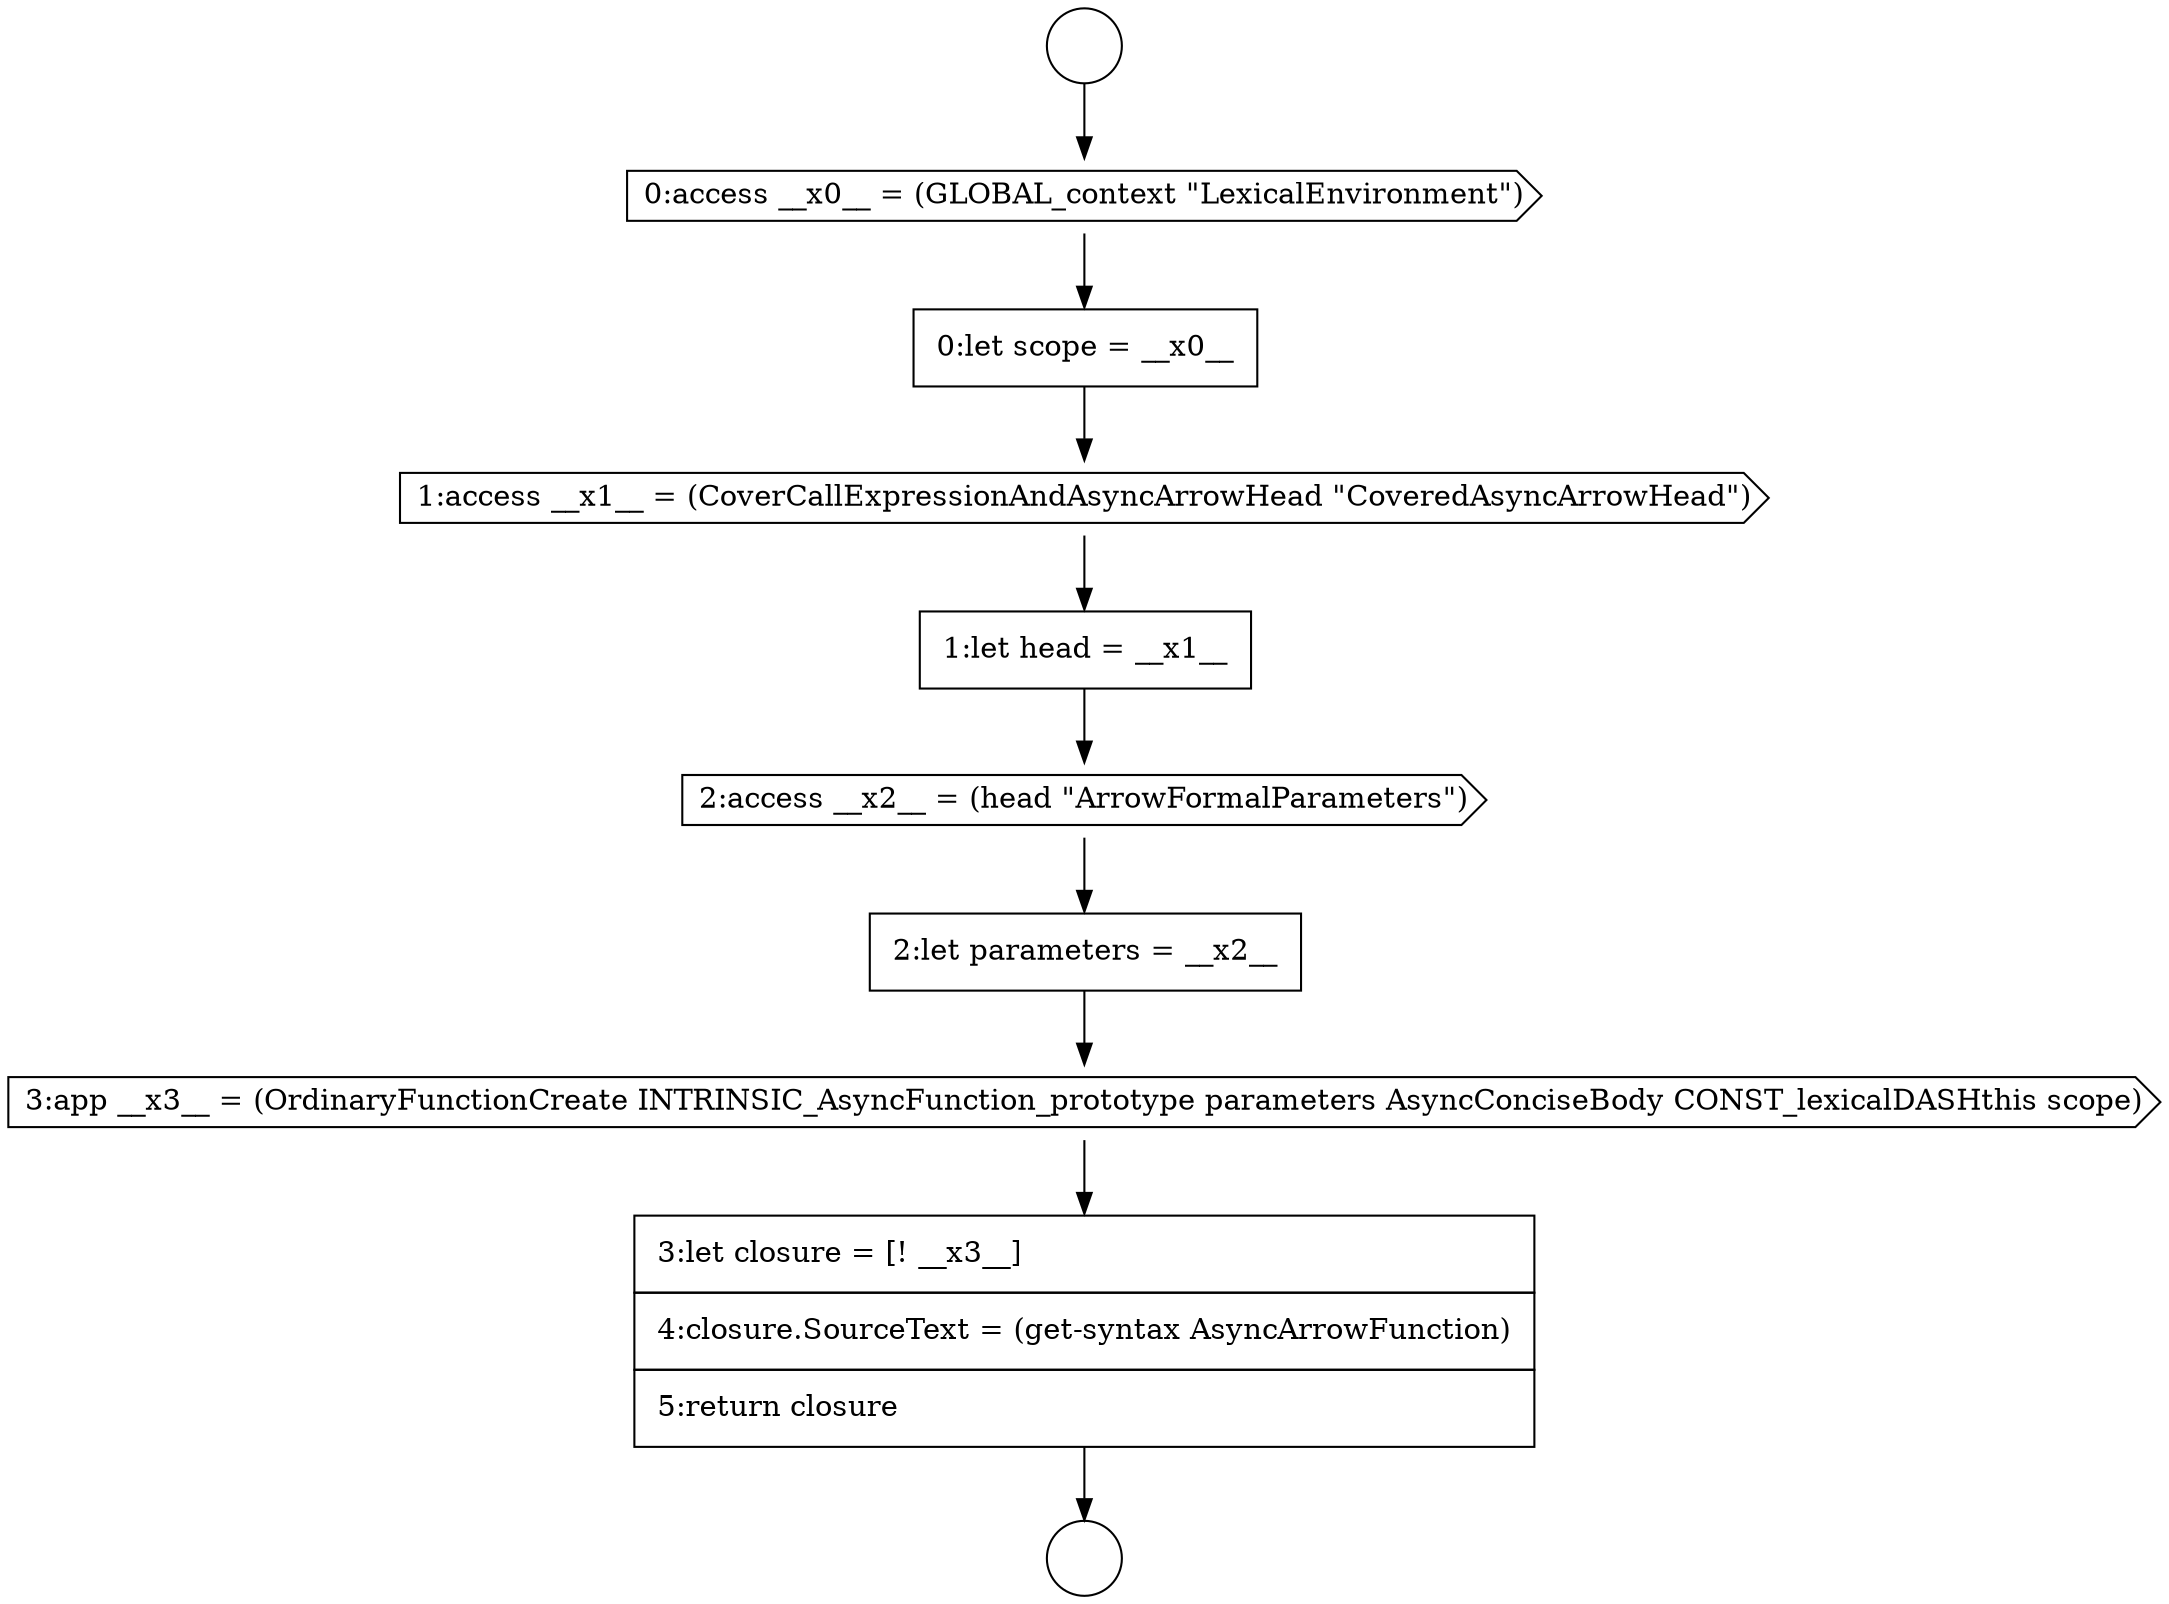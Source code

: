 digraph {
  node10103 [shape=cds, label=<<font color="black">2:access __x2__ = (head &quot;ArrowFormalParameters&quot;)</font>> color="black" fillcolor="white" style=filled]
  node10106 [shape=none, margin=0, label=<<font color="black">
    <table border="0" cellborder="1" cellspacing="0" cellpadding="10">
      <tr><td align="left">3:let closure = [! __x3__]</td></tr>
      <tr><td align="left">4:closure.SourceText = (get-syntax AsyncArrowFunction)</td></tr>
      <tr><td align="left">5:return closure</td></tr>
    </table>
  </font>> color="black" fillcolor="white" style=filled]
  node10101 [shape=cds, label=<<font color="black">1:access __x1__ = (CoverCallExpressionAndAsyncArrowHead &quot;CoveredAsyncArrowHead&quot;)</font>> color="black" fillcolor="white" style=filled]
  node10100 [shape=none, margin=0, label=<<font color="black">
    <table border="0" cellborder="1" cellspacing="0" cellpadding="10">
      <tr><td align="left">0:let scope = __x0__</td></tr>
    </table>
  </font>> color="black" fillcolor="white" style=filled]
  node10098 [shape=circle label=" " color="black" fillcolor="white" style=filled]
  node10097 [shape=circle label=" " color="black" fillcolor="white" style=filled]
  node10104 [shape=none, margin=0, label=<<font color="black">
    <table border="0" cellborder="1" cellspacing="0" cellpadding="10">
      <tr><td align="left">2:let parameters = __x2__</td></tr>
    </table>
  </font>> color="black" fillcolor="white" style=filled]
  node10105 [shape=cds, label=<<font color="black">3:app __x3__ = (OrdinaryFunctionCreate INTRINSIC_AsyncFunction_prototype parameters AsyncConciseBody CONST_lexicalDASHthis scope)</font>> color="black" fillcolor="white" style=filled]
  node10099 [shape=cds, label=<<font color="black">0:access __x0__ = (GLOBAL_context &quot;LexicalEnvironment&quot;)</font>> color="black" fillcolor="white" style=filled]
  node10102 [shape=none, margin=0, label=<<font color="black">
    <table border="0" cellborder="1" cellspacing="0" cellpadding="10">
      <tr><td align="left">1:let head = __x1__</td></tr>
    </table>
  </font>> color="black" fillcolor="white" style=filled]
  node10102 -> node10103 [ color="black"]
  node10100 -> node10101 [ color="black"]
  node10097 -> node10099 [ color="black"]
  node10103 -> node10104 [ color="black"]
  node10101 -> node10102 [ color="black"]
  node10104 -> node10105 [ color="black"]
  node10105 -> node10106 [ color="black"]
  node10106 -> node10098 [ color="black"]
  node10099 -> node10100 [ color="black"]
}
